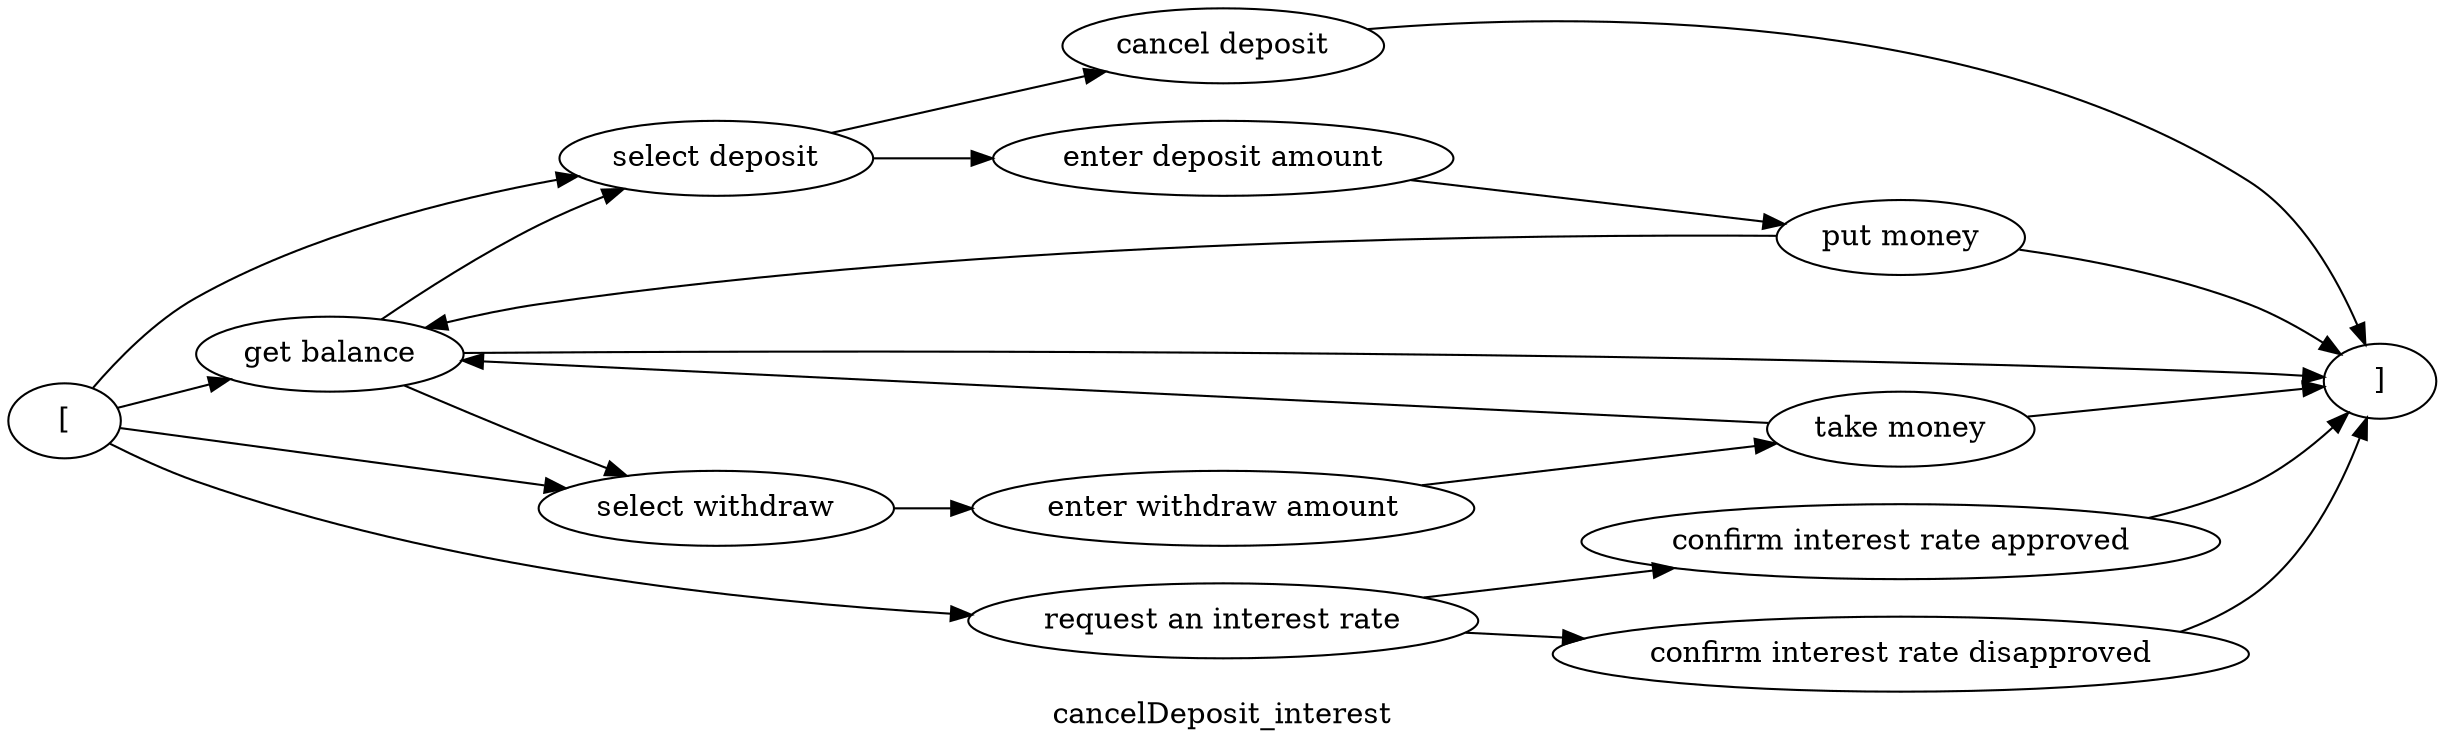 digraph G {
rankdir = LR
label = "cancelDeposit_interest";
esg4_vertex2 -> esg4_vertex1;
esg4_vertex0 -> esg4_vertex2;
esg4_vertex2 -> esg4_vertex3;
esg4_vertex0 -> esg4_vertex3;
esg4_vertex3 -> esg4_vertex4;
esg4_vertex4 -> esg4_vertex5;
esg4_vertex5 -> esg4_vertex1;
esg4_vertex5 -> esg4_vertex2;
esg4_vertex2 -> esg4_vertex6;
esg4_vertex0 -> esg4_vertex6;
esg4_vertex6 -> esg4_vertex7;
esg4_vertex7 -> esg4_vertex8;
esg4_vertex8 -> esg4_vertex1;
esg4_vertex8 -> esg4_vertex2;
esg4_vertex3 -> esg4_vertex9;
esg4_vertex9 -> esg4_vertex1;
esg4_vertex0 -> esg4_vertex10;
esg4_vertex11 -> esg4_vertex1;
esg4_vertex10 -> esg4_vertex11;
esg4_vertex10 -> esg4_vertex12;
esg4_vertex12 -> esg4_vertex1;
esg4_vertex2 [label = "get balance"]
esg4_vertex1 [label = "]"]
esg4_vertex0 [label = "["]
esg4_vertex3 [label = "select deposit"]
esg4_vertex4 [label = "enter deposit amount"]
esg4_vertex5 [label = "put money"]
esg4_vertex6 [label = "select withdraw"]
esg4_vertex7 [label = "enter withdraw amount"]
esg4_vertex8 [label = "take money"]
esg4_vertex9 [label = "cancel deposit"]
esg4_vertex10 [label = "request an interest rate"]
esg4_vertex11 [label = "confirm interest rate approved"]
esg4_vertex12 [label = "confirm interest rate disapproved"]
}
